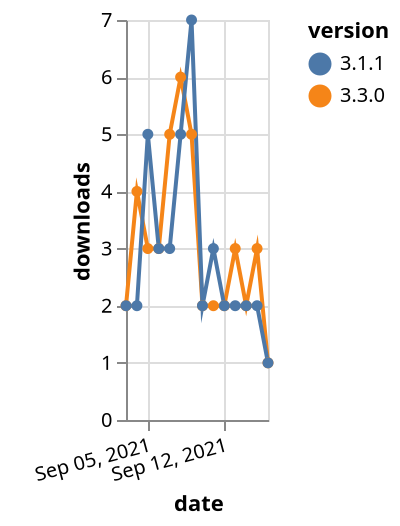 {"$schema": "https://vega.github.io/schema/vega-lite/v5.json", "description": "A simple bar chart with embedded data.", "data": {"values": [{"date": "2021-09-03", "total": 3794, "delta": 2, "version": "3.3.0"}, {"date": "2021-09-04", "total": 3798, "delta": 4, "version": "3.3.0"}, {"date": "2021-09-05", "total": 3801, "delta": 3, "version": "3.3.0"}, {"date": "2021-09-06", "total": 3804, "delta": 3, "version": "3.3.0"}, {"date": "2021-09-07", "total": 3809, "delta": 5, "version": "3.3.0"}, {"date": "2021-09-08", "total": 3815, "delta": 6, "version": "3.3.0"}, {"date": "2021-09-09", "total": 3820, "delta": 5, "version": "3.3.0"}, {"date": "2021-09-10", "total": 3822, "delta": 2, "version": "3.3.0"}, {"date": "2021-09-11", "total": 3824, "delta": 2, "version": "3.3.0"}, {"date": "2021-09-12", "total": 3826, "delta": 2, "version": "3.3.0"}, {"date": "2021-09-13", "total": 3829, "delta": 3, "version": "3.3.0"}, {"date": "2021-09-14", "total": 3831, "delta": 2, "version": "3.3.0"}, {"date": "2021-09-15", "total": 3834, "delta": 3, "version": "3.3.0"}, {"date": "2021-09-16", "total": 3835, "delta": 1, "version": "3.3.0"}, {"date": "2021-09-03", "total": 3468, "delta": 2, "version": "3.1.1"}, {"date": "2021-09-04", "total": 3470, "delta": 2, "version": "3.1.1"}, {"date": "2021-09-05", "total": 3475, "delta": 5, "version": "3.1.1"}, {"date": "2021-09-06", "total": 3478, "delta": 3, "version": "3.1.1"}, {"date": "2021-09-07", "total": 3481, "delta": 3, "version": "3.1.1"}, {"date": "2021-09-08", "total": 3486, "delta": 5, "version": "3.1.1"}, {"date": "2021-09-09", "total": 3493, "delta": 7, "version": "3.1.1"}, {"date": "2021-09-10", "total": 3495, "delta": 2, "version": "3.1.1"}, {"date": "2021-09-11", "total": 3498, "delta": 3, "version": "3.1.1"}, {"date": "2021-09-12", "total": 3500, "delta": 2, "version": "3.1.1"}, {"date": "2021-09-13", "total": 3502, "delta": 2, "version": "3.1.1"}, {"date": "2021-09-14", "total": 3504, "delta": 2, "version": "3.1.1"}, {"date": "2021-09-15", "total": 3506, "delta": 2, "version": "3.1.1"}, {"date": "2021-09-16", "total": 3507, "delta": 1, "version": "3.1.1"}]}, "width": "container", "mark": {"type": "line", "point": {"filled": true}}, "encoding": {"x": {"field": "date", "type": "temporal", "timeUnit": "yearmonthdate", "title": "date", "axis": {"labelAngle": -15}}, "y": {"field": "delta", "type": "quantitative", "title": "downloads"}, "color": {"field": "version", "type": "nominal"}, "tooltip": {"field": "delta"}}}